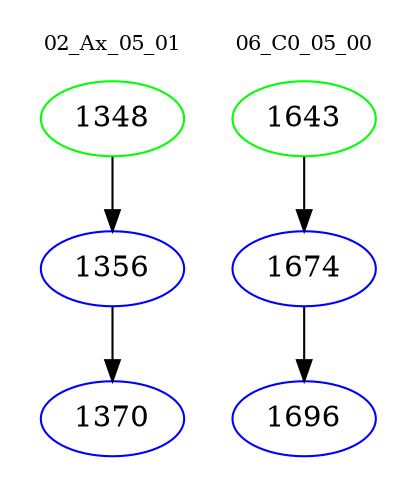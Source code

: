 digraph{
subgraph cluster_0 {
color = white
label = "02_Ax_05_01";
fontsize=10;
T0_1348 [label="1348", color="green"]
T0_1348 -> T0_1356 [color="black"]
T0_1356 [label="1356", color="blue"]
T0_1356 -> T0_1370 [color="black"]
T0_1370 [label="1370", color="blue"]
}
subgraph cluster_1 {
color = white
label = "06_C0_05_00";
fontsize=10;
T1_1643 [label="1643", color="green"]
T1_1643 -> T1_1674 [color="black"]
T1_1674 [label="1674", color="blue"]
T1_1674 -> T1_1696 [color="black"]
T1_1696 [label="1696", color="blue"]
}
}

